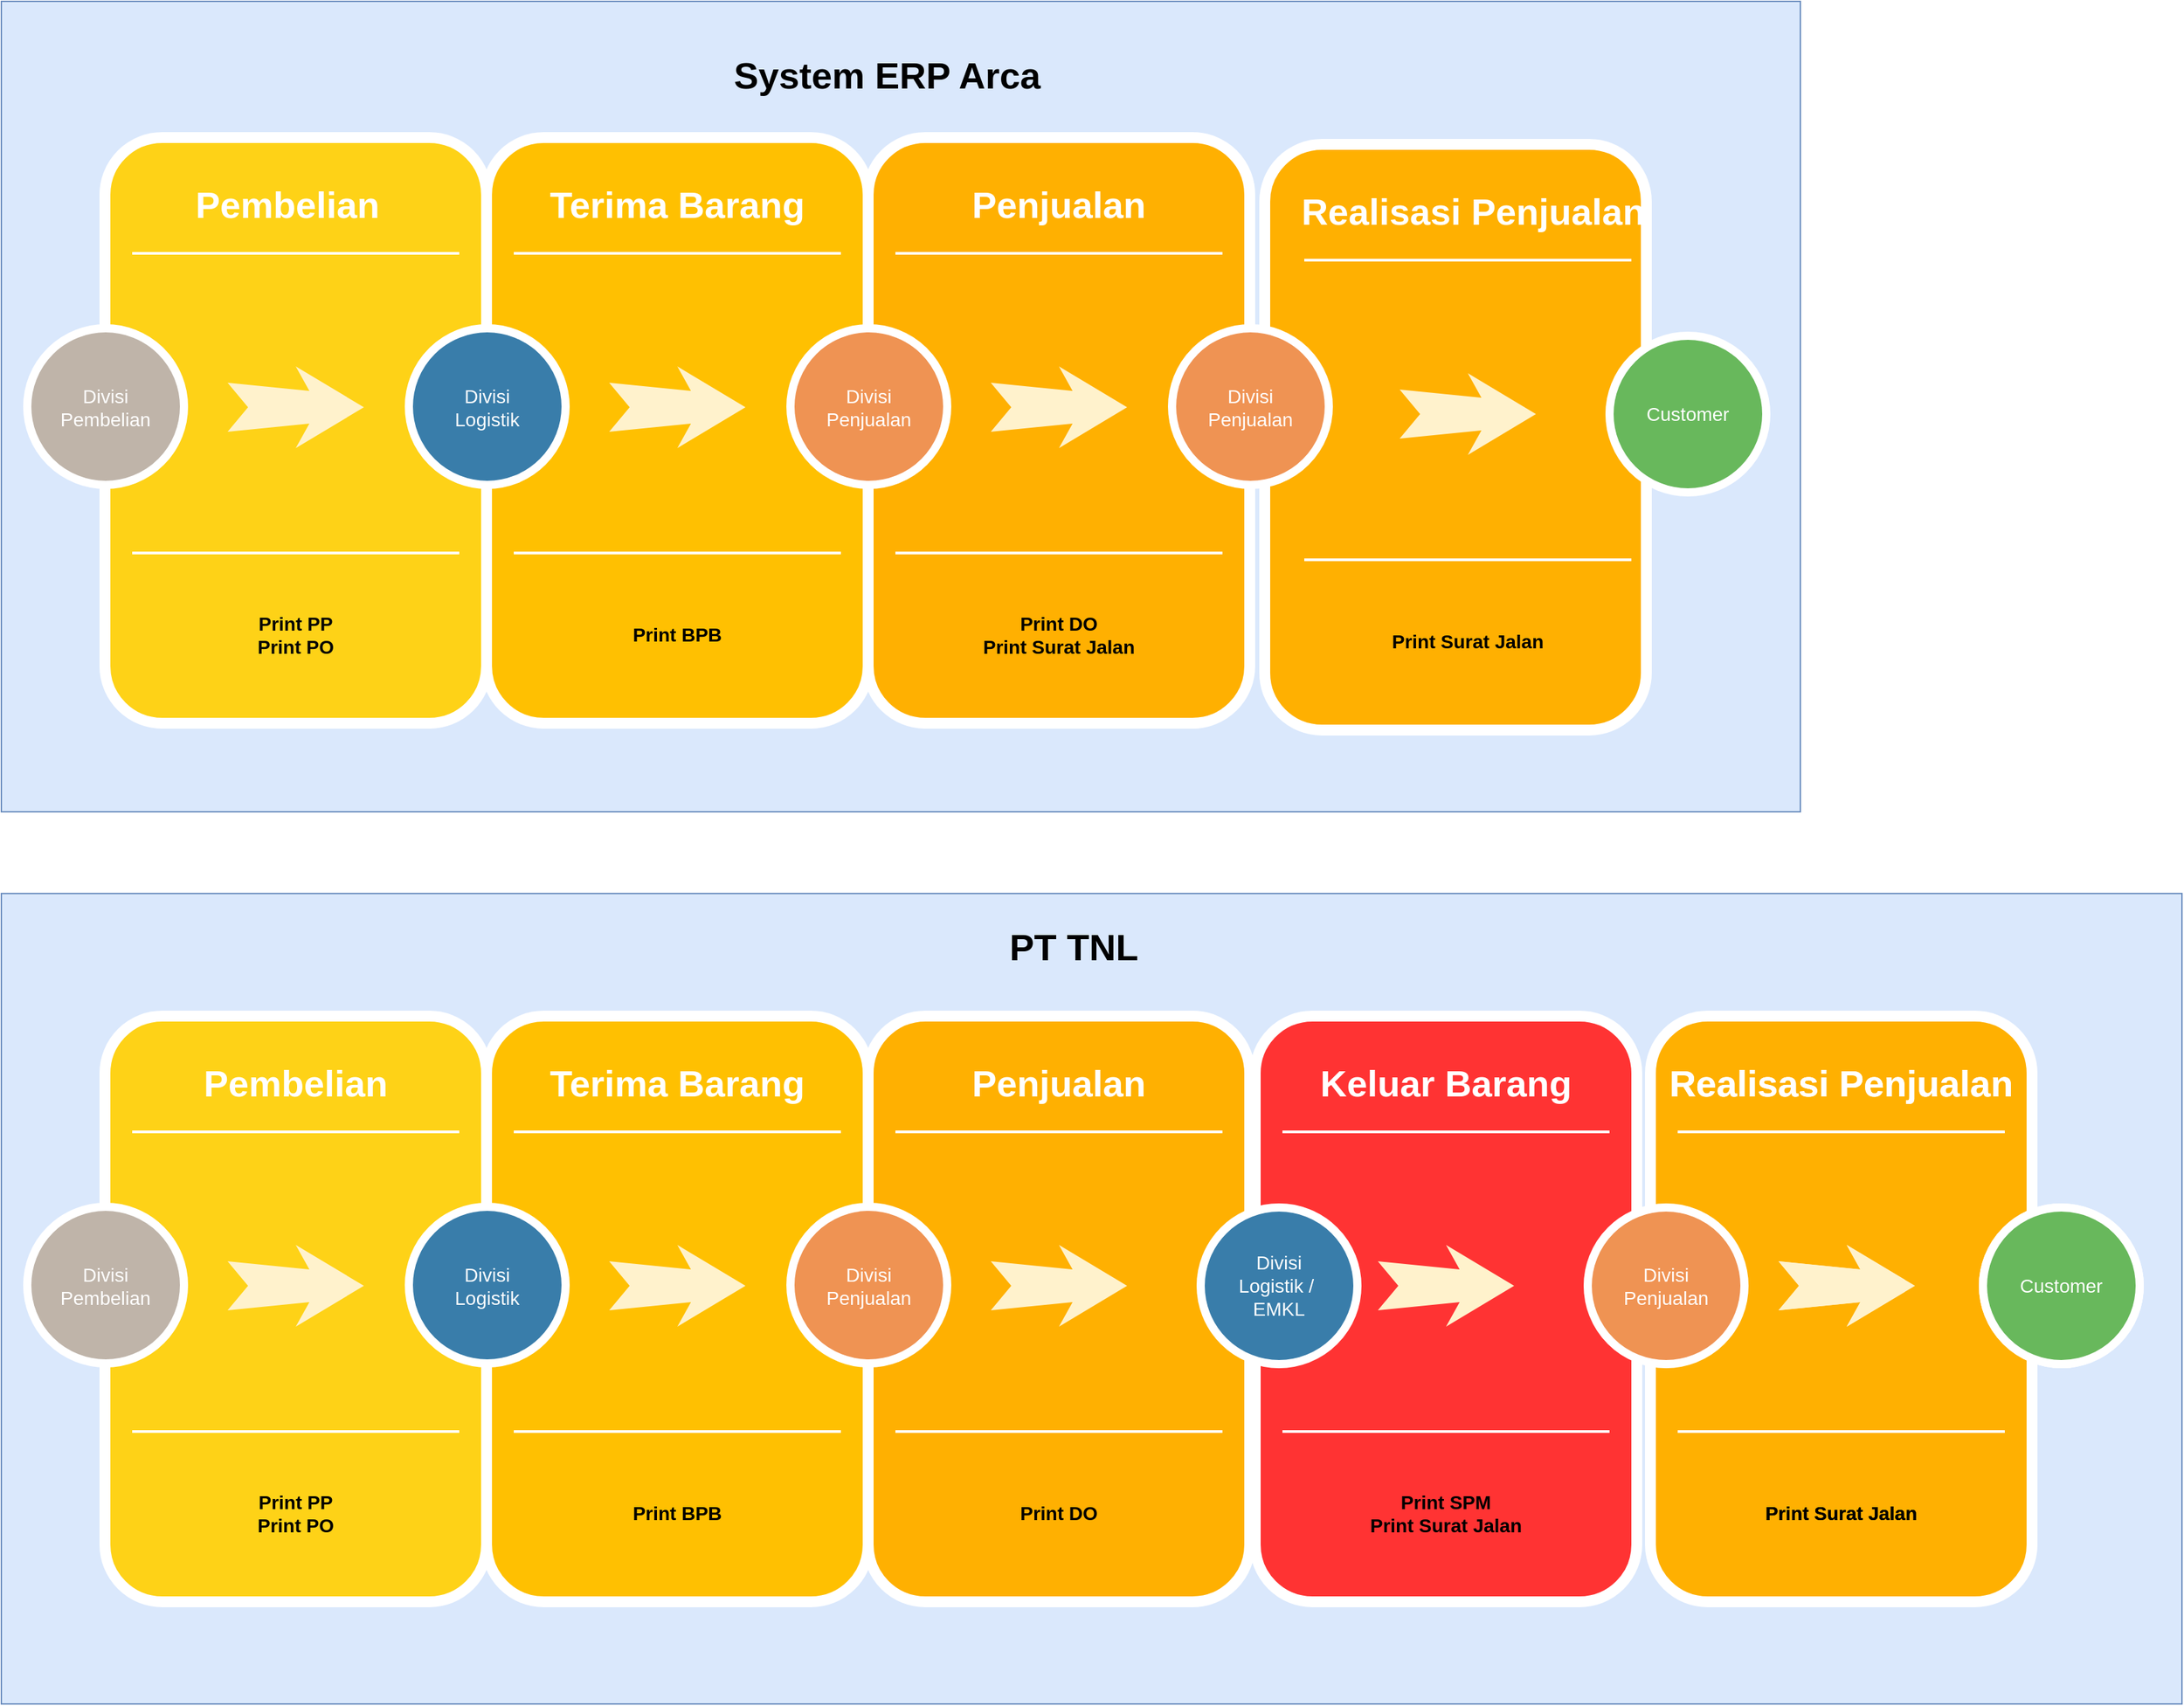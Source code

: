 <mxfile version="21.0.6" type="github">
  <diagram name="Flow TNL" id="12e1b939-464a-85fe-373e-61e167be1490">
    <mxGraphModel dx="2785" dy="1485" grid="1" gridSize="10" guides="1" tooltips="1" connect="1" arrows="1" fold="1" page="1" pageScale="1.5" pageWidth="1169" pageHeight="826" background="none" math="0" shadow="0">
      <root>
        <mxCell id="0" />
        <mxCell id="1" parent="0" />
        <mxCell id="8H5z0bGd2YHfDFZXJcyK-37" value="" style="text;html=1;strokeColor=#6c8ebf;fillColor=#dae8fc;align=center;verticalAlign=middle;whiteSpace=wrap;rounded=0;shadow=0;fontSize=27;fontStyle=1" vertex="1" parent="1">
          <mxGeometry x="240" y="960" width="1600" height="595" as="geometry" />
        </mxCell>
        <mxCell id="8H5z0bGd2YHfDFZXJcyK-36" value="" style="text;html=1;strokeColor=#6c8ebf;fillColor=#dae8fc;align=center;verticalAlign=middle;whiteSpace=wrap;rounded=0;shadow=0;fontSize=27;fontStyle=1" vertex="1" parent="1">
          <mxGeometry x="240" y="305" width="1320" height="595" as="geometry" />
        </mxCell>
        <mxCell id="60da8b9f42644d3a-2" value="" style="whiteSpace=wrap;html=1;rounded=1;shadow=0;strokeWidth=8;fontSize=20;align=center;fillColor=#FED217;strokeColor=#FFFFFF;" parent="1" vertex="1">
          <mxGeometry x="316" y="405" width="280" height="430" as="geometry" />
        </mxCell>
        <mxCell id="60da8b9f42644d3a-3" value="&lt;font color=&quot;#000000&quot;&gt;System ERP Arca&lt;/font&gt;" style="text;html=1;strokeColor=none;fillColor=none;align=center;verticalAlign=middle;whiteSpace=wrap;rounded=0;shadow=0;fontSize=27;fontColor=#FFFFFF;fontStyle=1" parent="1" vertex="1">
          <mxGeometry x="750" y="330" width="280" height="60" as="geometry" />
        </mxCell>
        <mxCell id="60da8b9f42644d3a-4" value="Print PP&lt;br&gt;Print PO" style="text;html=1;strokeColor=none;fillColor=none;align=center;verticalAlign=middle;whiteSpace=wrap;rounded=0;shadow=0;fontSize=14;fontColor=#050505;fontStyle=1" parent="1" vertex="1">
          <mxGeometry x="316" y="725" width="280" height="90" as="geometry" />
        </mxCell>
        <mxCell id="60da8b9f42644d3a-6" value="" style="line;strokeWidth=2;html=1;rounded=0;shadow=0;fontSize=27;align=center;fillColor=none;strokeColor=#FFFFFF;" parent="1" vertex="1">
          <mxGeometry x="336" y="485" width="240" height="10" as="geometry" />
        </mxCell>
        <mxCell id="60da8b9f42644d3a-7" value="" style="line;strokeWidth=2;html=1;rounded=0;shadow=0;fontSize=27;align=center;fillColor=none;strokeColor=#FFFFFF;" parent="1" vertex="1">
          <mxGeometry x="336" y="705" width="240" height="10" as="geometry" />
        </mxCell>
        <mxCell id="60da8b9f42644d3a-8" value="Divisi&lt;br&gt;Pembelian" style="ellipse;whiteSpace=wrap;html=1;rounded=0;shadow=0;strokeWidth=6;fontSize=14;align=center;fillColor=#BFB4A9;strokeColor=#FFFFFF;fontColor=#FFFFFF;" parent="1" vertex="1">
          <mxGeometry x="259" y="545" width="115" height="115" as="geometry" />
        </mxCell>
        <mxCell id="60da8b9f42644d3a-9" value="" style="html=1;shadow=0;dashed=0;align=center;verticalAlign=middle;shape=mxgraph.arrows2.stylisedArrow;dy=0.6;dx=40;notch=15;feather=0.4;rounded=0;strokeWidth=1;fontSize=27;strokeColor=none;fillColor=#fff2cc;" parent="1" vertex="1">
          <mxGeometry x="406" y="573" width="100" height="60" as="geometry" />
        </mxCell>
        <mxCell id="60da8b9f42644d3a-17" value="" style="whiteSpace=wrap;html=1;rounded=1;shadow=0;strokeWidth=8;fontSize=20;align=center;fillColor=#FFC001;strokeColor=#FFFFFF;" parent="1" vertex="1">
          <mxGeometry x="596" y="405" width="280" height="430" as="geometry" />
        </mxCell>
        <mxCell id="60da8b9f42644d3a-18" value="Terima Barang" style="text;html=1;strokeColor=none;fillColor=none;align=center;verticalAlign=middle;whiteSpace=wrap;rounded=0;shadow=0;fontSize=27;fontColor=#FFFFFF;fontStyle=1" parent="1" vertex="1">
          <mxGeometry x="596" y="425" width="280" height="60" as="geometry" />
        </mxCell>
        <mxCell id="60da8b9f42644d3a-19" value="Print BPB" style="text;html=1;strokeColor=none;fillColor=none;align=center;verticalAlign=middle;whiteSpace=wrap;rounded=0;shadow=0;fontSize=14;fontColor=#000000;fontStyle=1" parent="1" vertex="1">
          <mxGeometry x="596" y="725" width="280" height="90" as="geometry" />
        </mxCell>
        <mxCell id="60da8b9f42644d3a-20" value="" style="line;strokeWidth=2;html=1;rounded=0;shadow=0;fontSize=27;align=center;fillColor=none;strokeColor=#FFFFFF;" parent="1" vertex="1">
          <mxGeometry x="616" y="485" width="240" height="10" as="geometry" />
        </mxCell>
        <mxCell id="60da8b9f42644d3a-21" value="" style="line;strokeWidth=2;html=1;rounded=0;shadow=0;fontSize=27;align=center;fillColor=none;strokeColor=#FFFFFF;" parent="1" vertex="1">
          <mxGeometry x="616" y="705" width="240" height="10" as="geometry" />
        </mxCell>
        <mxCell id="60da8b9f42644d3a-22" value="Divisi&lt;br&gt;Logistik" style="ellipse;whiteSpace=wrap;html=1;rounded=0;shadow=0;strokeWidth=6;fontSize=14;align=center;fillColor=#397DAA;strokeColor=#FFFFFF;fontColor=#FFFFFF;" parent="1" vertex="1">
          <mxGeometry x="539" y="545" width="115" height="115" as="geometry" />
        </mxCell>
        <mxCell id="60da8b9f42644d3a-23" value="" style="html=1;shadow=0;dashed=0;align=center;verticalAlign=middle;shape=mxgraph.arrows2.stylisedArrow;dy=0.6;dx=40;notch=15;feather=0.4;rounded=0;strokeWidth=1;fontSize=27;strokeColor=none;fillColor=#fff2cc;" parent="1" vertex="1">
          <mxGeometry x="686" y="573" width="100" height="60" as="geometry" />
        </mxCell>
        <mxCell id="60da8b9f42644d3a-24" value="" style="whiteSpace=wrap;html=1;rounded=1;shadow=0;strokeWidth=8;fontSize=20;align=center;fillColor=#FFB001;strokeColor=#FFFFFF;" parent="1" vertex="1">
          <mxGeometry x="876" y="405" width="280" height="430" as="geometry" />
        </mxCell>
        <mxCell id="60da8b9f42644d3a-25" value="Penjualan" style="text;html=1;strokeColor=none;fillColor=none;align=center;verticalAlign=middle;whiteSpace=wrap;rounded=0;shadow=0;fontSize=27;fontColor=#FFFFFF;fontStyle=1" parent="1" vertex="1">
          <mxGeometry x="876" y="425" width="280" height="60" as="geometry" />
        </mxCell>
        <mxCell id="60da8b9f42644d3a-26" value="Print DO&lt;br&gt;Print Surat Jalan" style="text;html=1;strokeColor=none;fillColor=none;align=center;verticalAlign=middle;whiteSpace=wrap;rounded=0;shadow=0;fontSize=14;fontColor=#000000;fontStyle=1" parent="1" vertex="1">
          <mxGeometry x="876" y="725" width="280" height="90" as="geometry" />
        </mxCell>
        <mxCell id="60da8b9f42644d3a-27" value="" style="line;strokeWidth=2;html=1;rounded=0;shadow=0;fontSize=27;align=center;fillColor=none;strokeColor=#FFFFFF;" parent="1" vertex="1">
          <mxGeometry x="896" y="485" width="240" height="10" as="geometry" />
        </mxCell>
        <mxCell id="60da8b9f42644d3a-28" value="" style="line;strokeWidth=2;html=1;rounded=0;shadow=0;fontSize=27;align=center;fillColor=none;strokeColor=#FFFFFF;" parent="1" vertex="1">
          <mxGeometry x="896" y="705" width="240" height="10" as="geometry" />
        </mxCell>
        <mxCell id="60da8b9f42644d3a-29" value="Divisi&lt;br&gt;Penjualan" style="ellipse;whiteSpace=wrap;html=1;rounded=0;shadow=0;strokeWidth=6;fontSize=14;align=center;fillColor=#EF9353;strokeColor=#FFFFFF;fontColor=#FFFFFF;" parent="1" vertex="1">
          <mxGeometry x="819" y="545" width="115" height="115" as="geometry" />
        </mxCell>
        <mxCell id="60da8b9f42644d3a-30" value="" style="html=1;shadow=0;dashed=0;align=center;verticalAlign=middle;shape=mxgraph.arrows2.stylisedArrow;dy=0.6;dx=40;notch=15;feather=0.4;rounded=0;strokeWidth=1;fontSize=27;strokeColor=none;fillColor=#fff2cc;" parent="1" vertex="1">
          <mxGeometry x="966" y="573" width="100" height="60" as="geometry" />
        </mxCell>
        <mxCell id="60da8b9f42644d3a-34" value="" style="line;strokeWidth=2;html=1;rounded=0;shadow=0;fontSize=27;align=center;fillColor=none;strokeColor=#FFFFFF;" parent="1" vertex="1">
          <mxGeometry x="1176" y="485" width="240" height="10" as="geometry" />
        </mxCell>
        <mxCell id="60da8b9f42644d3a-35" value="" style="line;strokeWidth=2;html=1;rounded=0;shadow=0;fontSize=27;align=center;fillColor=none;strokeColor=#FFFFFF;" parent="1" vertex="1">
          <mxGeometry x="1176" y="705" width="240" height="10" as="geometry" />
        </mxCell>
        <mxCell id="8H5z0bGd2YHfDFZXJcyK-1" value="" style="whiteSpace=wrap;html=1;rounded=1;shadow=0;strokeWidth=8;fontSize=20;align=center;fillColor=#FED217;strokeColor=#FFFFFF;" vertex="1" parent="1">
          <mxGeometry x="316" y="1050" width="280" height="430" as="geometry" />
        </mxCell>
        <mxCell id="8H5z0bGd2YHfDFZXJcyK-2" value="Pembelian" style="text;html=1;strokeColor=none;fillColor=none;align=center;verticalAlign=middle;whiteSpace=wrap;rounded=0;shadow=0;fontSize=27;fontColor=#FFFFFF;fontStyle=1" vertex="1" parent="1">
          <mxGeometry x="316" y="1070" width="280" height="60" as="geometry" />
        </mxCell>
        <mxCell id="8H5z0bGd2YHfDFZXJcyK-3" value="Print PP&lt;br style=&quot;border-color: var(--border-color);&quot;&gt;Print PO" style="text;html=1;strokeColor=none;fillColor=none;align=center;verticalAlign=middle;whiteSpace=wrap;rounded=0;shadow=0;fontSize=14;fontColor=#000000;fontStyle=1" vertex="1" parent="1">
          <mxGeometry x="316" y="1370" width="280" height="90" as="geometry" />
        </mxCell>
        <mxCell id="8H5z0bGd2YHfDFZXJcyK-4" value="" style="line;strokeWidth=2;html=1;rounded=0;shadow=0;fontSize=27;align=center;fillColor=none;strokeColor=#FFFFFF;" vertex="1" parent="1">
          <mxGeometry x="336" y="1130" width="240" height="10" as="geometry" />
        </mxCell>
        <mxCell id="8H5z0bGd2YHfDFZXJcyK-5" value="" style="line;strokeWidth=2;html=1;rounded=0;shadow=0;fontSize=27;align=center;fillColor=none;strokeColor=#FFFFFF;" vertex="1" parent="1">
          <mxGeometry x="336" y="1350" width="240" height="10" as="geometry" />
        </mxCell>
        <mxCell id="8H5z0bGd2YHfDFZXJcyK-6" value="Divisi&lt;br style=&quot;border-color: var(--border-color);&quot;&gt;Pembelian" style="ellipse;whiteSpace=wrap;html=1;rounded=0;shadow=0;strokeWidth=6;fontSize=14;align=center;fillColor=#BFB4A9;strokeColor=#FFFFFF;fontColor=#FFFFFF;" vertex="1" parent="1">
          <mxGeometry x="259" y="1190" width="115" height="115" as="geometry" />
        </mxCell>
        <mxCell id="8H5z0bGd2YHfDFZXJcyK-7" value="" style="html=1;shadow=0;dashed=0;align=center;verticalAlign=middle;shape=mxgraph.arrows2.stylisedArrow;dy=0.6;dx=40;notch=15;feather=0.4;rounded=0;strokeWidth=1;fontSize=27;strokeColor=none;fillColor=#fff2cc;" vertex="1" parent="1">
          <mxGeometry x="406" y="1218" width="100" height="60" as="geometry" />
        </mxCell>
        <mxCell id="8H5z0bGd2YHfDFZXJcyK-8" value="" style="whiteSpace=wrap;html=1;rounded=1;shadow=0;strokeWidth=8;fontSize=20;align=center;fillColor=#FFC001;strokeColor=#FFFFFF;" vertex="1" parent="1">
          <mxGeometry x="596" y="1050" width="280" height="430" as="geometry" />
        </mxCell>
        <mxCell id="8H5z0bGd2YHfDFZXJcyK-9" value="Terima Barang" style="text;html=1;strokeColor=none;fillColor=none;align=center;verticalAlign=middle;whiteSpace=wrap;rounded=0;shadow=0;fontSize=27;fontColor=#FFFFFF;fontStyle=1" vertex="1" parent="1">
          <mxGeometry x="596" y="1070" width="280" height="60" as="geometry" />
        </mxCell>
        <mxCell id="8H5z0bGd2YHfDFZXJcyK-10" value="Print BPB" style="text;html=1;strokeColor=none;fillColor=none;align=center;verticalAlign=middle;whiteSpace=wrap;rounded=0;shadow=0;fontSize=14;fontColor=#000000;fontStyle=1" vertex="1" parent="1">
          <mxGeometry x="596" y="1370" width="280" height="90" as="geometry" />
        </mxCell>
        <mxCell id="8H5z0bGd2YHfDFZXJcyK-11" value="" style="line;strokeWidth=2;html=1;rounded=0;shadow=0;fontSize=27;align=center;fillColor=none;strokeColor=#FFFFFF;" vertex="1" parent="1">
          <mxGeometry x="616" y="1130" width="240" height="10" as="geometry" />
        </mxCell>
        <mxCell id="8H5z0bGd2YHfDFZXJcyK-12" value="" style="line;strokeWidth=2;html=1;rounded=0;shadow=0;fontSize=27;align=center;fillColor=none;strokeColor=#FFFFFF;" vertex="1" parent="1">
          <mxGeometry x="616" y="1350" width="240" height="10" as="geometry" />
        </mxCell>
        <mxCell id="8H5z0bGd2YHfDFZXJcyK-13" value="Divisi&lt;br style=&quot;border-color: var(--border-color);&quot;&gt;Logistik" style="ellipse;whiteSpace=wrap;html=1;rounded=0;shadow=0;strokeWidth=6;fontSize=14;align=center;fillColor=#397DAA;strokeColor=#FFFFFF;fontColor=#FFFFFF;" vertex="1" parent="1">
          <mxGeometry x="539" y="1190" width="115" height="115" as="geometry" />
        </mxCell>
        <mxCell id="8H5z0bGd2YHfDFZXJcyK-14" value="" style="html=1;shadow=0;dashed=0;align=center;verticalAlign=middle;shape=mxgraph.arrows2.stylisedArrow;dy=0.6;dx=40;notch=15;feather=0.4;rounded=0;strokeWidth=1;fontSize=27;strokeColor=none;fillColor=#fff2cc;" vertex="1" parent="1">
          <mxGeometry x="686" y="1218" width="100" height="60" as="geometry" />
        </mxCell>
        <mxCell id="8H5z0bGd2YHfDFZXJcyK-15" value="" style="whiteSpace=wrap;html=1;rounded=1;shadow=0;strokeWidth=8;fontSize=20;align=center;fillColor=#FFB001;strokeColor=#FFFFFF;" vertex="1" parent="1">
          <mxGeometry x="876" y="1050" width="280" height="430" as="geometry" />
        </mxCell>
        <mxCell id="8H5z0bGd2YHfDFZXJcyK-16" value="Penjualan" style="text;html=1;strokeColor=none;fillColor=none;align=center;verticalAlign=middle;whiteSpace=wrap;rounded=0;shadow=0;fontSize=27;fontColor=#FFFFFF;fontStyle=1" vertex="1" parent="1">
          <mxGeometry x="876" y="1070" width="280" height="60" as="geometry" />
        </mxCell>
        <mxCell id="8H5z0bGd2YHfDFZXJcyK-17" value="Print DO" style="text;html=1;strokeColor=none;fillColor=none;align=center;verticalAlign=middle;whiteSpace=wrap;rounded=0;shadow=0;fontSize=14;fontColor=#000000;fontStyle=1" vertex="1" parent="1">
          <mxGeometry x="876" y="1370" width="280" height="90" as="geometry" />
        </mxCell>
        <mxCell id="8H5z0bGd2YHfDFZXJcyK-18" value="" style="line;strokeWidth=2;html=1;rounded=0;shadow=0;fontSize=27;align=center;fillColor=none;strokeColor=#FFFFFF;" vertex="1" parent="1">
          <mxGeometry x="896" y="1130" width="240" height="10" as="geometry" />
        </mxCell>
        <mxCell id="8H5z0bGd2YHfDFZXJcyK-19" value="" style="line;strokeWidth=2;html=1;rounded=0;shadow=0;fontSize=27;align=center;fillColor=none;strokeColor=#FFFFFF;" vertex="1" parent="1">
          <mxGeometry x="896" y="1350" width="240" height="10" as="geometry" />
        </mxCell>
        <mxCell id="8H5z0bGd2YHfDFZXJcyK-20" value="Divisi&lt;br style=&quot;border-color: var(--border-color);&quot;&gt;Penjualan" style="ellipse;whiteSpace=wrap;html=1;rounded=0;shadow=0;strokeWidth=6;fontSize=14;align=center;fillColor=#EF9353;strokeColor=#FFFFFF;fontColor=#FFFFFF;" vertex="1" parent="1">
          <mxGeometry x="819" y="1190" width="115" height="115" as="geometry" />
        </mxCell>
        <mxCell id="8H5z0bGd2YHfDFZXJcyK-21" value="" style="html=1;shadow=0;dashed=0;align=center;verticalAlign=middle;shape=mxgraph.arrows2.stylisedArrow;dy=0.6;dx=40;notch=15;feather=0.4;rounded=0;strokeWidth=1;fontSize=27;strokeColor=none;fillColor=#fff2cc;" vertex="1" parent="1">
          <mxGeometry x="966" y="1218" width="100" height="60" as="geometry" />
        </mxCell>
        <mxCell id="8H5z0bGd2YHfDFZXJcyK-29" value="" style="whiteSpace=wrap;html=1;rounded=1;shadow=0;strokeWidth=8;fontSize=20;align=center;fillColor=#FF3333;strokeColor=#FFFFFF;" vertex="1" parent="1">
          <mxGeometry x="1160" y="1050" width="280" height="430" as="geometry" />
        </mxCell>
        <mxCell id="8H5z0bGd2YHfDFZXJcyK-30" value="Keluar Barang" style="text;html=1;strokeColor=none;fillColor=none;align=center;verticalAlign=middle;whiteSpace=wrap;rounded=0;shadow=0;fontSize=27;fontColor=#FFFFFF;fontStyle=1" vertex="1" parent="1">
          <mxGeometry x="1160" y="1070" width="280" height="60" as="geometry" />
        </mxCell>
        <mxCell id="8H5z0bGd2YHfDFZXJcyK-31" value="Print&amp;nbsp;SPM&lt;br&gt;Print Surat Jalan" style="text;html=1;strokeColor=none;fillColor=none;align=center;verticalAlign=middle;whiteSpace=wrap;rounded=0;shadow=0;fontSize=14;fontColor=#000000;fontStyle=1" vertex="1" parent="1">
          <mxGeometry x="1160" y="1370" width="280" height="90" as="geometry" />
        </mxCell>
        <mxCell id="8H5z0bGd2YHfDFZXJcyK-32" value="" style="line;strokeWidth=2;html=1;rounded=0;shadow=0;fontSize=27;align=center;fillColor=none;strokeColor=#FFFFFF;" vertex="1" parent="1">
          <mxGeometry x="1180" y="1130" width="240" height="10" as="geometry" />
        </mxCell>
        <mxCell id="8H5z0bGd2YHfDFZXJcyK-33" value="" style="line;strokeWidth=2;html=1;rounded=0;shadow=0;fontSize=27;align=center;fillColor=none;strokeColor=#FFFFFF;" vertex="1" parent="1">
          <mxGeometry x="1180" y="1350" width="240" height="10" as="geometry" />
        </mxCell>
        <mxCell id="8H5z0bGd2YHfDFZXJcyK-34" value="" style="html=1;shadow=0;dashed=0;align=center;verticalAlign=middle;shape=mxgraph.arrows2.stylisedArrow;dy=0.6;dx=40;notch=15;feather=0.4;rounded=0;strokeWidth=1;fontSize=27;strokeColor=none;fillColor=#fff2cc;" vertex="1" parent="1">
          <mxGeometry x="1250" y="1218" width="100" height="60" as="geometry" />
        </mxCell>
        <mxCell id="8H5z0bGd2YHfDFZXJcyK-24" value="Divisi &lt;br&gt;Logistik /&amp;nbsp;&lt;br&gt;EMKL" style="ellipse;whiteSpace=wrap;html=1;rounded=0;shadow=0;strokeWidth=6;fontSize=14;align=center;fillColor=#397DAA;strokeColor=#FFFFFF;fontColor=#FFFFFF;" vertex="1" parent="1">
          <mxGeometry x="1120" y="1190.5" width="115" height="115" as="geometry" />
        </mxCell>
        <mxCell id="8H5z0bGd2YHfDFZXJcyK-49" value="Keluar Barang" style="text;html=1;strokeColor=none;fillColor=none;align=center;verticalAlign=middle;whiteSpace=wrap;rounded=0;shadow=0;fontSize=27;fontColor=#FFFFFF;fontStyle=1" vertex="1" parent="1">
          <mxGeometry x="1460" y="1070" width="280" height="60" as="geometry" />
        </mxCell>
        <mxCell id="8H5z0bGd2YHfDFZXJcyK-50" value="" style="whiteSpace=wrap;html=1;rounded=1;shadow=0;strokeWidth=8;fontSize=20;align=center;fillColor=#FFB001;strokeColor=#FFFFFF;" vertex="1" parent="1">
          <mxGeometry x="1450" y="1050" width="280" height="430" as="geometry" />
        </mxCell>
        <mxCell id="8H5z0bGd2YHfDFZXJcyK-51" value="" style="html=1;shadow=0;dashed=0;align=center;verticalAlign=middle;shape=mxgraph.arrows2.stylisedArrow;dy=0.6;dx=40;notch=15;feather=0.4;rounded=0;strokeWidth=1;fontSize=27;strokeColor=none;fillColor=#fff2cc;" vertex="1" parent="1">
          <mxGeometry x="1544" y="1218" width="100" height="60" as="geometry" />
        </mxCell>
        <mxCell id="8H5z0bGd2YHfDFZXJcyK-52" value="Customer" style="ellipse;whiteSpace=wrap;html=1;rounded=0;shadow=0;strokeWidth=6;fontSize=14;align=center;fillColor=#68B85C;strokeColor=#FFFFFF;fontColor=#FFFFFF;" vertex="1" parent="1">
          <mxGeometry x="1694" y="1190.5" width="115" height="115" as="geometry" />
        </mxCell>
        <mxCell id="8H5z0bGd2YHfDFZXJcyK-53" value="Print Surat Jalan" style="text;html=1;strokeColor=none;fillColor=none;align=center;verticalAlign=middle;whiteSpace=wrap;rounded=0;shadow=0;fontSize=14;fontColor=#000000;fontStyle=1" vertex="1" parent="1">
          <mxGeometry x="1450" y="1370" width="280" height="90" as="geometry" />
        </mxCell>
        <mxCell id="8H5z0bGd2YHfDFZXJcyK-54" value="Realisasi Penjualan" style="text;html=1;strokeColor=none;fillColor=none;align=center;verticalAlign=middle;whiteSpace=wrap;rounded=0;shadow=0;fontSize=27;fontColor=#FFFFFF;fontStyle=1" vertex="1" parent="1">
          <mxGeometry x="1450" y="1070" width="280" height="60" as="geometry" />
        </mxCell>
        <mxCell id="8H5z0bGd2YHfDFZXJcyK-55" value="" style="line;strokeWidth=2;html=1;rounded=0;shadow=0;fontSize=27;align=center;fillColor=none;strokeColor=#FFFFFF;" vertex="1" parent="1">
          <mxGeometry x="1470" y="1350" width="240" height="10" as="geometry" />
        </mxCell>
        <mxCell id="8H5z0bGd2YHfDFZXJcyK-56" value="" style="line;strokeWidth=2;html=1;rounded=0;shadow=0;fontSize=27;align=center;fillColor=none;strokeColor=#FFFFFF;" vertex="1" parent="1">
          <mxGeometry x="1470" y="1130" width="240" height="10" as="geometry" />
        </mxCell>
        <mxCell id="8H5z0bGd2YHfDFZXJcyK-59" value="&lt;font color=&quot;#000000&quot;&gt;PT TNL&lt;/font&gt;" style="text;html=1;strokeColor=none;fillColor=none;align=center;verticalAlign=middle;whiteSpace=wrap;rounded=0;shadow=0;fontSize=27;fontColor=#FFFFFF;fontStyle=1" vertex="1" parent="1">
          <mxGeometry x="887" y="970" width="280" height="60" as="geometry" />
        </mxCell>
        <mxCell id="8H5z0bGd2YHfDFZXJcyK-60" value="Realisasi Penjualan" style="text;html=1;strokeColor=none;fillColor=none;align=center;verticalAlign=middle;whiteSpace=wrap;rounded=0;shadow=0;fontSize=27;fontColor=#FFFFFF;fontStyle=1" vertex="1" parent="1">
          <mxGeometry x="1176" y="430" width="280" height="60" as="geometry" />
        </mxCell>
        <mxCell id="8H5z0bGd2YHfDFZXJcyK-61" value="" style="whiteSpace=wrap;html=1;rounded=1;shadow=0;strokeWidth=8;fontSize=20;align=center;fillColor=#FFB001;strokeColor=#FFFFFF;" vertex="1" parent="1">
          <mxGeometry x="1167" y="410" width="280" height="430" as="geometry" />
        </mxCell>
        <mxCell id="8H5z0bGd2YHfDFZXJcyK-62" value="" style="html=1;shadow=0;dashed=0;align=center;verticalAlign=middle;shape=mxgraph.arrows2.stylisedArrow;dy=0.6;dx=40;notch=15;feather=0.4;rounded=0;strokeWidth=1;fontSize=27;strokeColor=none;fillColor=#fff2cc;" vertex="1" parent="1">
          <mxGeometry x="1266" y="578" width="100" height="60" as="geometry" />
        </mxCell>
        <mxCell id="8H5z0bGd2YHfDFZXJcyK-63" value="Customer" style="ellipse;whiteSpace=wrap;html=1;rounded=0;shadow=0;strokeWidth=6;fontSize=14;align=center;fillColor=#68B85C;strokeColor=#FFFFFF;fontColor=#FFFFFF;" vertex="1" parent="1">
          <mxGeometry x="1420" y="550.5" width="115" height="115" as="geometry" />
        </mxCell>
        <mxCell id="8H5z0bGd2YHfDFZXJcyK-64" value="Print Surat Jalan" style="text;html=1;strokeColor=none;fillColor=none;align=center;verticalAlign=middle;whiteSpace=wrap;rounded=0;shadow=0;fontSize=14;fontColor=#000000;fontStyle=1" vertex="1" parent="1">
          <mxGeometry x="1176" y="730" width="280" height="90" as="geometry" />
        </mxCell>
        <mxCell id="8H5z0bGd2YHfDFZXJcyK-65" value="" style="line;strokeWidth=2;html=1;rounded=0;shadow=0;fontSize=27;align=center;fillColor=none;strokeColor=#FFFFFF;" vertex="1" parent="1">
          <mxGeometry x="1196" y="710" width="240" height="10" as="geometry" />
        </mxCell>
        <mxCell id="8H5z0bGd2YHfDFZXJcyK-66" value="" style="line;strokeWidth=2;html=1;rounded=0;shadow=0;fontSize=27;align=center;fillColor=none;strokeColor=#FFFFFF;" vertex="1" parent="1">
          <mxGeometry x="1196" y="490" width="240" height="10" as="geometry" />
        </mxCell>
        <mxCell id="60da8b9f42644d3a-36" value="Divisi&lt;br style=&quot;border-color: var(--border-color);&quot;&gt;Penjualan" style="ellipse;whiteSpace=wrap;html=1;rounded=0;shadow=0;strokeWidth=6;fontSize=14;align=center;fillColor=#EF9353;strokeColor=#FFFFFF;fontColor=#FFFFFF;" parent="1" vertex="1">
          <mxGeometry x="1099" y="545" width="115" height="115" as="geometry" />
        </mxCell>
        <mxCell id="8H5z0bGd2YHfDFZXJcyK-67" value="Realisasi Penjualan" style="text;html=1;strokeColor=none;fillColor=none;align=center;verticalAlign=middle;whiteSpace=wrap;rounded=0;shadow=0;fontSize=27;fontColor=#FFFFFF;fontStyle=1" vertex="1" parent="1">
          <mxGeometry x="1180" y="430" width="280" height="60" as="geometry" />
        </mxCell>
        <mxCell id="8H5z0bGd2YHfDFZXJcyK-68" value="Realisasi Penjualan" style="text;html=1;strokeColor=none;fillColor=none;align=center;verticalAlign=middle;whiteSpace=wrap;rounded=0;shadow=0;fontSize=27;fontColor=#FFFFFF;fontStyle=1" vertex="1" parent="1">
          <mxGeometry x="1450" y="1070" width="280" height="60" as="geometry" />
        </mxCell>
        <mxCell id="8H5z0bGd2YHfDFZXJcyK-69" value="" style="line;strokeWidth=2;html=1;rounded=0;shadow=0;fontSize=27;align=center;fillColor=none;strokeColor=#FFFFFF;" vertex="1" parent="1">
          <mxGeometry x="1470" y="1130" width="240" height="10" as="geometry" />
        </mxCell>
        <mxCell id="8H5z0bGd2YHfDFZXJcyK-70" value="" style="html=1;shadow=0;dashed=0;align=center;verticalAlign=middle;shape=mxgraph.arrows2.stylisedArrow;dy=0.6;dx=40;notch=15;feather=0.4;rounded=0;strokeWidth=1;fontSize=27;strokeColor=none;fillColor=#fff2cc;" vertex="1" parent="1">
          <mxGeometry x="1544" y="1218" width="100" height="60" as="geometry" />
        </mxCell>
        <mxCell id="8H5z0bGd2YHfDFZXJcyK-72" value="Print Surat Jalan" style="text;html=1;strokeColor=none;fillColor=none;align=center;verticalAlign=middle;whiteSpace=wrap;rounded=0;shadow=0;fontSize=14;fontColor=#000000;fontStyle=1" vertex="1" parent="1">
          <mxGeometry x="1450" y="1370" width="280" height="90" as="geometry" />
        </mxCell>
        <mxCell id="8H5z0bGd2YHfDFZXJcyK-73" value="" style="line;strokeWidth=2;html=1;rounded=0;shadow=0;fontSize=27;align=center;fillColor=none;strokeColor=#FFFFFF;" vertex="1" parent="1">
          <mxGeometry x="1470" y="1350" width="240" height="10" as="geometry" />
        </mxCell>
        <mxCell id="8H5z0bGd2YHfDFZXJcyK-74" value="Customer" style="ellipse;whiteSpace=wrap;html=1;rounded=0;shadow=0;strokeWidth=6;fontSize=14;align=center;fillColor=#68B85C;strokeColor=#FFFFFF;fontColor=#FFFFFF;" vertex="1" parent="1">
          <mxGeometry x="1694" y="1190.5" width="115" height="115" as="geometry" />
        </mxCell>
        <mxCell id="8H5z0bGd2YHfDFZXJcyK-35" value="Divisi&lt;br style=&quot;border-color: var(--border-color);&quot;&gt;Penjualan" style="ellipse;whiteSpace=wrap;html=1;rounded=0;shadow=0;strokeWidth=6;fontSize=14;align=center;fillColor=#EF9353;strokeColor=#FFFFFF;fontColor=#FFFFFF;" vertex="1" parent="1">
          <mxGeometry x="1404" y="1190.5" width="115" height="115" as="geometry" />
        </mxCell>
        <mxCell id="8H5z0bGd2YHfDFZXJcyK-75" value="Pembelian" style="text;html=1;strokeColor=none;fillColor=none;align=center;verticalAlign=middle;whiteSpace=wrap;rounded=0;shadow=0;fontSize=27;fontColor=#FFFFFF;fontStyle=1" vertex="1" parent="1">
          <mxGeometry x="310" y="425" width="280" height="60" as="geometry" />
        </mxCell>
      </root>
    </mxGraphModel>
  </diagram>
</mxfile>
